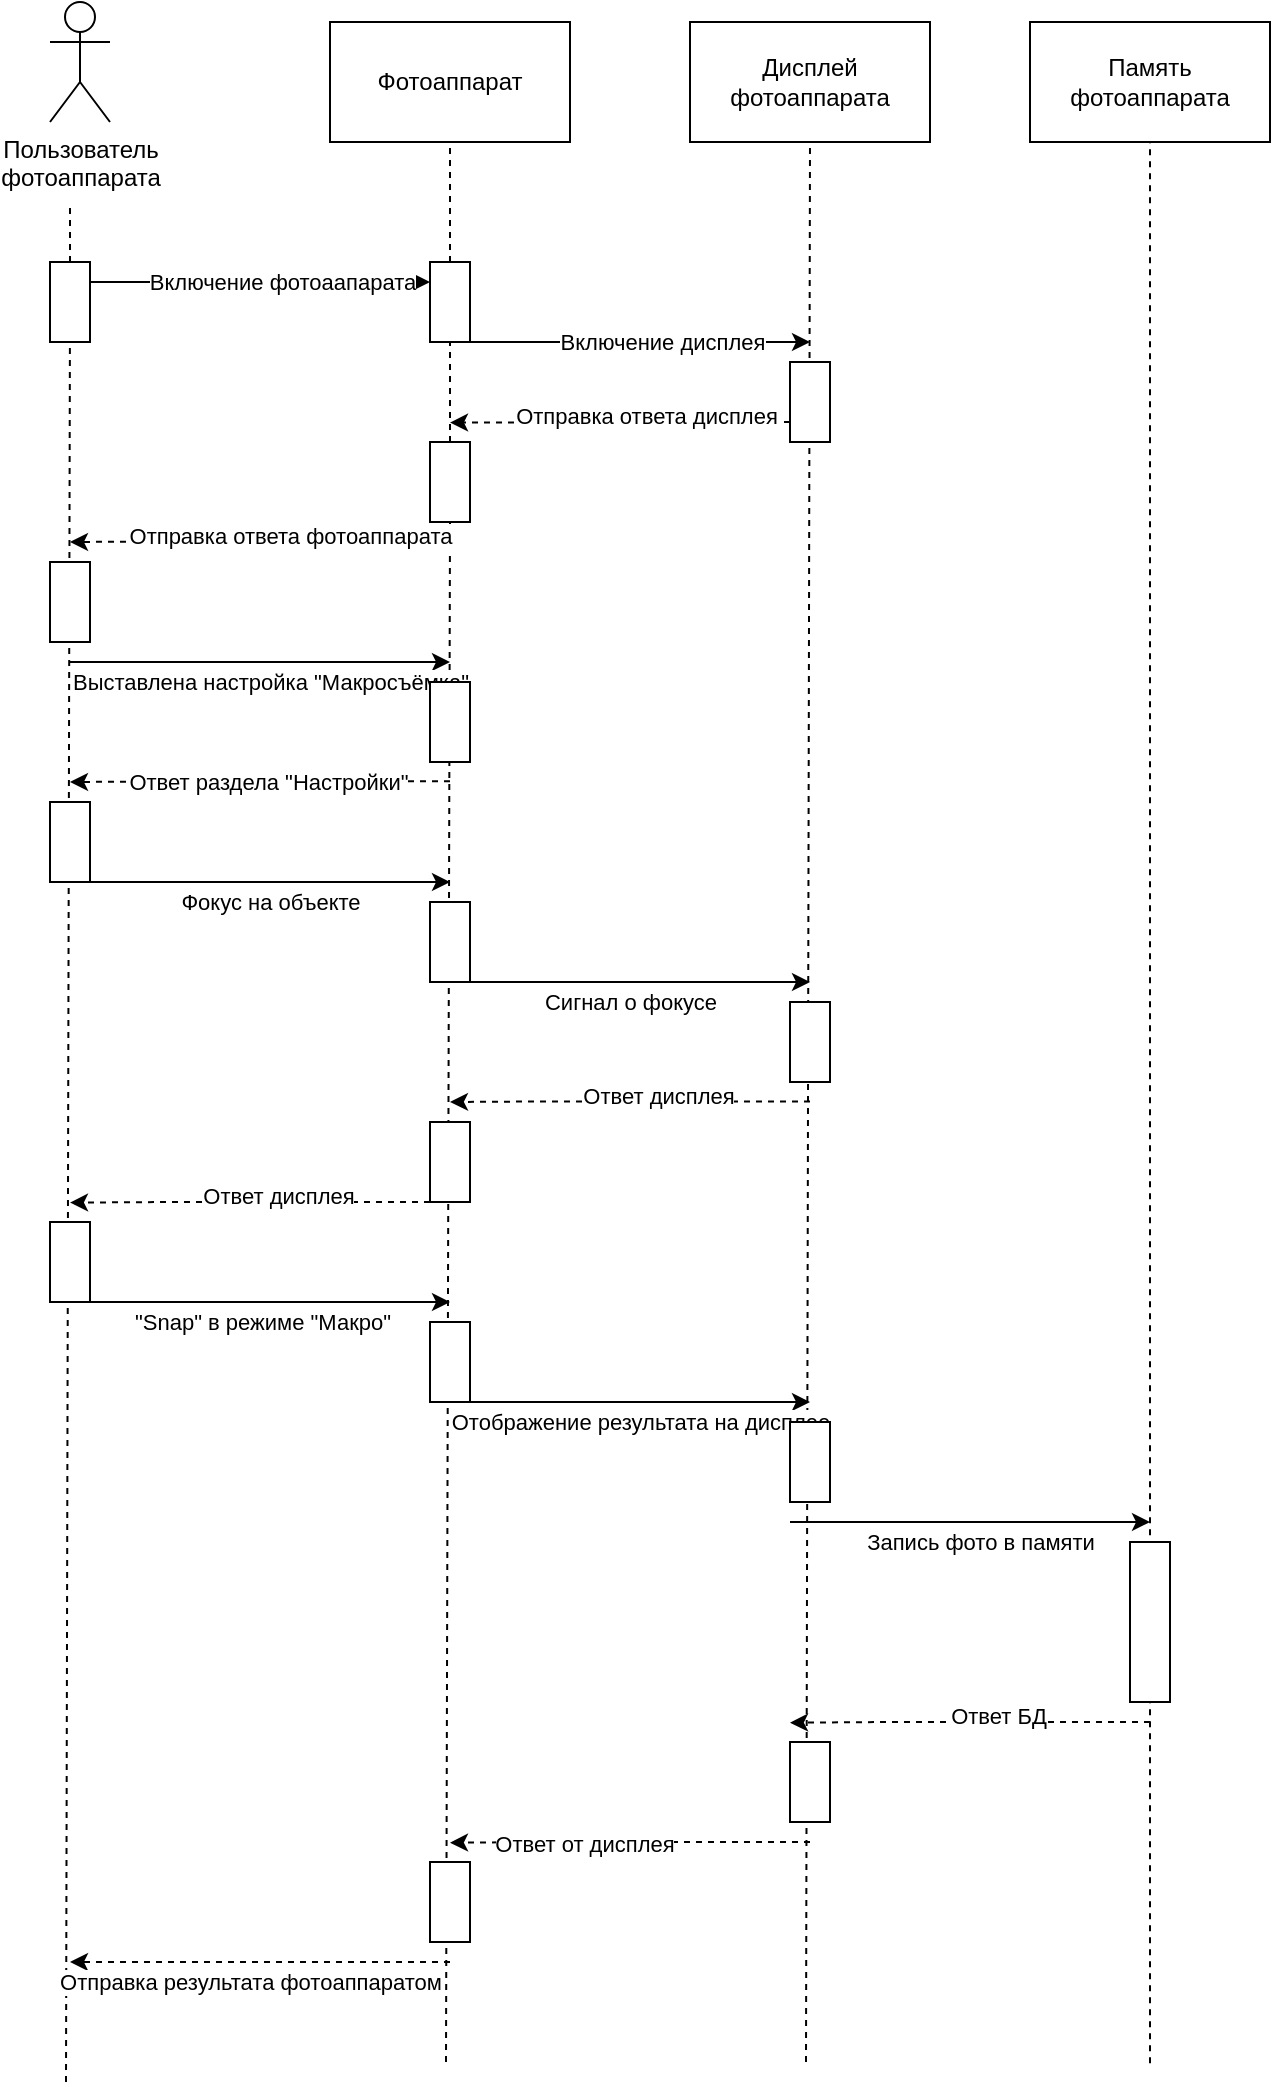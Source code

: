 <mxfile version="15.1.4" type="github">
  <diagram id="ZpjY_Gj4AWfl1fo95YRg" name="Page-1">
    <mxGraphModel dx="2076" dy="1158" grid="1" gridSize="10" guides="1" tooltips="1" connect="1" arrows="1" fold="1" page="1" pageScale="1" pageWidth="3000" pageHeight="3000" math="0" shadow="0">
      <root>
        <mxCell id="0" />
        <mxCell id="1" parent="0" />
        <mxCell id="VpLg8UFLuxDqI-5-RJF_-1" value="Пользователь &lt;br&gt;фотоаппарата" style="shape=umlActor;verticalLabelPosition=bottom;verticalAlign=top;html=1;outlineConnect=0;" vertex="1" parent="1">
          <mxGeometry x="70" y="30" width="30" height="60" as="geometry" />
        </mxCell>
        <mxCell id="VpLg8UFLuxDqI-5-RJF_-3" value="Фотоаппарат" style="rounded=0;whiteSpace=wrap;html=1;" vertex="1" parent="1">
          <mxGeometry x="210" y="40" width="120" height="60" as="geometry" />
        </mxCell>
        <mxCell id="VpLg8UFLuxDqI-5-RJF_-4" value="Дисплей фотоаппарата" style="rounded=0;whiteSpace=wrap;html=1;" vertex="1" parent="1">
          <mxGeometry x="390" y="40" width="120" height="60" as="geometry" />
        </mxCell>
        <mxCell id="VpLg8UFLuxDqI-5-RJF_-5" value="" style="endArrow=none;dashed=1;html=1;startArrow=none;" edge="1" parent="1" source="VpLg8UFLuxDqI-5-RJF_-8">
          <mxGeometry width="50" height="50" relative="1" as="geometry">
            <mxPoint x="80" y="590" as="sourcePoint" />
            <mxPoint x="80" y="130" as="targetPoint" />
          </mxGeometry>
        </mxCell>
        <mxCell id="VpLg8UFLuxDqI-5-RJF_-6" value="" style="endArrow=none;dashed=1;html=1;entryX=0.5;entryY=1;entryDx=0;entryDy=0;startArrow=none;" edge="1" parent="1" source="VpLg8UFLuxDqI-5-RJF_-10" target="VpLg8UFLuxDqI-5-RJF_-3">
          <mxGeometry width="50" height="50" relative="1" as="geometry">
            <mxPoint x="269.58" y="590" as="sourcePoint" />
            <mxPoint x="269.58" y="130" as="targetPoint" />
          </mxGeometry>
        </mxCell>
        <mxCell id="VpLg8UFLuxDqI-5-RJF_-7" value="" style="endArrow=none;dashed=1;html=1;entryX=0.5;entryY=1;entryDx=0;entryDy=0;" edge="1" parent="1" target="VpLg8UFLuxDqI-5-RJF_-4">
          <mxGeometry width="50" height="50" relative="1" as="geometry">
            <mxPoint x="448" y="1060" as="sourcePoint" />
            <mxPoint x="449.58" y="130" as="targetPoint" />
          </mxGeometry>
        </mxCell>
        <mxCell id="VpLg8UFLuxDqI-5-RJF_-12" style="edgeStyle=orthogonalEdgeStyle;rounded=0;orthogonalLoop=1;jettySize=auto;html=1;exitX=1;exitY=0.25;exitDx=0;exitDy=0;entryX=0;entryY=0.25;entryDx=0;entryDy=0;" edge="1" parent="1" source="VpLg8UFLuxDqI-5-RJF_-8" target="VpLg8UFLuxDqI-5-RJF_-10">
          <mxGeometry relative="1" as="geometry" />
        </mxCell>
        <mxCell id="VpLg8UFLuxDqI-5-RJF_-13" value="Включение фотоаапарата" style="edgeLabel;html=1;align=center;verticalAlign=middle;resizable=0;points=[];" vertex="1" connectable="0" parent="VpLg8UFLuxDqI-5-RJF_-12">
          <mxGeometry x="0.125" relative="1" as="geometry">
            <mxPoint as="offset" />
          </mxGeometry>
        </mxCell>
        <mxCell id="VpLg8UFLuxDqI-5-RJF_-8" value="" style="rounded=0;whiteSpace=wrap;html=1;" vertex="1" parent="1">
          <mxGeometry x="70" y="160" width="20" height="40" as="geometry" />
        </mxCell>
        <mxCell id="VpLg8UFLuxDqI-5-RJF_-9" value="" style="endArrow=none;dashed=1;html=1;" edge="1" parent="1" target="VpLg8UFLuxDqI-5-RJF_-8">
          <mxGeometry width="50" height="50" relative="1" as="geometry">
            <mxPoint x="78" y="1070" as="sourcePoint" />
            <mxPoint x="80" y="130" as="targetPoint" />
          </mxGeometry>
        </mxCell>
        <mxCell id="VpLg8UFLuxDqI-5-RJF_-10" value="" style="rounded=0;whiteSpace=wrap;html=1;" vertex="1" parent="1">
          <mxGeometry x="260" y="160" width="20" height="40" as="geometry" />
        </mxCell>
        <mxCell id="VpLg8UFLuxDqI-5-RJF_-11" value="" style="endArrow=none;dashed=1;html=1;entryX=0.5;entryY=1;entryDx=0;entryDy=0;startArrow=none;" edge="1" parent="1" source="VpLg8UFLuxDqI-5-RJF_-22" target="VpLg8UFLuxDqI-5-RJF_-10">
          <mxGeometry width="50" height="50" relative="1" as="geometry">
            <mxPoint x="269.58" y="590" as="sourcePoint" />
            <mxPoint x="270" y="100" as="targetPoint" />
          </mxGeometry>
        </mxCell>
        <mxCell id="VpLg8UFLuxDqI-5-RJF_-14" value="Память фотоаппарата" style="rounded=0;whiteSpace=wrap;html=1;" vertex="1" parent="1">
          <mxGeometry x="560" y="40" width="120" height="60" as="geometry" />
        </mxCell>
        <mxCell id="VpLg8UFLuxDqI-5-RJF_-15" value="" style="endArrow=none;dashed=1;html=1;entryX=0.5;entryY=1;entryDx=0;entryDy=0;" edge="1" parent="1" target="VpLg8UFLuxDqI-5-RJF_-14">
          <mxGeometry width="50" height="50" relative="1" as="geometry">
            <mxPoint x="620" y="1060.667" as="sourcePoint" />
            <mxPoint x="619.58" y="130" as="targetPoint" />
          </mxGeometry>
        </mxCell>
        <mxCell id="VpLg8UFLuxDqI-5-RJF_-16" style="edgeStyle=orthogonalEdgeStyle;rounded=0;orthogonalLoop=1;jettySize=auto;html=1;exitX=1;exitY=0.25;exitDx=0;exitDy=0;entryX=0;entryY=0.25;entryDx=0;entryDy=0;" edge="1" parent="1">
          <mxGeometry relative="1" as="geometry">
            <mxPoint x="280" y="200" as="sourcePoint" />
            <mxPoint x="450" y="200" as="targetPoint" />
          </mxGeometry>
        </mxCell>
        <mxCell id="VpLg8UFLuxDqI-5-RJF_-17" value="Включение дисплея" style="edgeLabel;html=1;align=center;verticalAlign=middle;resizable=0;points=[];" vertex="1" connectable="0" parent="VpLg8UFLuxDqI-5-RJF_-16">
          <mxGeometry x="0.125" relative="1" as="geometry">
            <mxPoint as="offset" />
          </mxGeometry>
        </mxCell>
        <mxCell id="VpLg8UFLuxDqI-5-RJF_-19" style="edgeStyle=orthogonalEdgeStyle;rounded=0;orthogonalLoop=1;jettySize=auto;html=1;exitX=0;exitY=0.75;exitDx=0;exitDy=0;dashed=1;" edge="1" parent="1" source="VpLg8UFLuxDqI-5-RJF_-18">
          <mxGeometry relative="1" as="geometry">
            <mxPoint x="270.0" y="240.31" as="targetPoint" />
          </mxGeometry>
        </mxCell>
        <mxCell id="VpLg8UFLuxDqI-5-RJF_-20" value="Отправка ответа дисплея" style="edgeLabel;html=1;align=center;verticalAlign=middle;resizable=0;points=[];" vertex="1" connectable="0" parent="VpLg8UFLuxDqI-5-RJF_-19">
          <mxGeometry x="-0.154" y="-3" relative="1" as="geometry">
            <mxPoint as="offset" />
          </mxGeometry>
        </mxCell>
        <mxCell id="VpLg8UFLuxDqI-5-RJF_-18" value="" style="rounded=0;whiteSpace=wrap;html=1;" vertex="1" parent="1">
          <mxGeometry x="440" y="210" width="20" height="40" as="geometry" />
        </mxCell>
        <mxCell id="VpLg8UFLuxDqI-5-RJF_-22" value="" style="rounded=0;whiteSpace=wrap;html=1;" vertex="1" parent="1">
          <mxGeometry x="260" y="250" width="20" height="40" as="geometry" />
        </mxCell>
        <mxCell id="VpLg8UFLuxDqI-5-RJF_-23" value="" style="endArrow=none;dashed=1;html=1;entryX=0.5;entryY=1;entryDx=0;entryDy=0;" edge="1" parent="1" target="VpLg8UFLuxDqI-5-RJF_-22">
          <mxGeometry width="50" height="50" relative="1" as="geometry">
            <mxPoint x="268" y="1060" as="sourcePoint" />
            <mxPoint x="270.0" y="200" as="targetPoint" />
          </mxGeometry>
        </mxCell>
        <mxCell id="VpLg8UFLuxDqI-5-RJF_-29" style="edgeStyle=orthogonalEdgeStyle;rounded=0;orthogonalLoop=1;jettySize=auto;html=1;exitX=0;exitY=0.75;exitDx=0;exitDy=0;dashed=1;" edge="1" parent="1">
          <mxGeometry relative="1" as="geometry">
            <mxPoint x="80" y="300" as="targetPoint" />
            <mxPoint x="270" y="299.69" as="sourcePoint" />
            <Array as="points">
              <mxPoint x="140" y="300" />
              <mxPoint x="140" y="300" />
            </Array>
          </mxGeometry>
        </mxCell>
        <mxCell id="VpLg8UFLuxDqI-5-RJF_-30" value="Отправка ответа фотоаппарата" style="edgeLabel;html=1;align=center;verticalAlign=middle;resizable=0;points=[];" vertex="1" connectable="0" parent="VpLg8UFLuxDqI-5-RJF_-29">
          <mxGeometry x="-0.154" y="-3" relative="1" as="geometry">
            <mxPoint as="offset" />
          </mxGeometry>
        </mxCell>
        <mxCell id="VpLg8UFLuxDqI-5-RJF_-31" value="" style="rounded=0;whiteSpace=wrap;html=1;" vertex="1" parent="1">
          <mxGeometry x="70" y="310" width="20" height="40" as="geometry" />
        </mxCell>
        <mxCell id="VpLg8UFLuxDqI-5-RJF_-32" style="edgeStyle=orthogonalEdgeStyle;rounded=0;orthogonalLoop=1;jettySize=auto;html=1;exitX=1;exitY=0.25;exitDx=0;exitDy=0;" edge="1" parent="1">
          <mxGeometry relative="1" as="geometry">
            <mxPoint x="80" y="360" as="sourcePoint" />
            <mxPoint x="270" y="360" as="targetPoint" />
          </mxGeometry>
        </mxCell>
        <mxCell id="VpLg8UFLuxDqI-5-RJF_-33" value="Выставлена настройка &quot;Макросъёмка&quot;" style="edgeLabel;html=1;align=center;verticalAlign=middle;resizable=0;points=[];" vertex="1" connectable="0" parent="VpLg8UFLuxDqI-5-RJF_-32">
          <mxGeometry x="0.125" relative="1" as="geometry">
            <mxPoint x="-7" y="10" as="offset" />
          </mxGeometry>
        </mxCell>
        <mxCell id="VpLg8UFLuxDqI-5-RJF_-34" value="" style="rounded=0;whiteSpace=wrap;html=1;" vertex="1" parent="1">
          <mxGeometry x="260" y="370" width="20" height="40" as="geometry" />
        </mxCell>
        <mxCell id="VpLg8UFLuxDqI-5-RJF_-37" style="edgeStyle=orthogonalEdgeStyle;rounded=0;orthogonalLoop=1;jettySize=auto;html=1;exitX=0;exitY=0.75;exitDx=0;exitDy=0;dashed=1;" edge="1" parent="1">
          <mxGeometry relative="1" as="geometry">
            <mxPoint x="80" y="420" as="targetPoint" />
            <mxPoint x="270" y="419.67" as="sourcePoint" />
            <Array as="points">
              <mxPoint x="140" y="420" />
              <mxPoint x="140" y="420" />
            </Array>
          </mxGeometry>
        </mxCell>
        <mxCell id="VpLg8UFLuxDqI-5-RJF_-41" value="Ответ раздела &quot;Настройки&quot;" style="edgeLabel;html=1;align=center;verticalAlign=middle;resizable=0;points=[];" vertex="1" connectable="0" parent="VpLg8UFLuxDqI-5-RJF_-37">
          <mxGeometry x="-0.044" relative="1" as="geometry">
            <mxPoint as="offset" />
          </mxGeometry>
        </mxCell>
        <mxCell id="VpLg8UFLuxDqI-5-RJF_-42" value="" style="rounded=0;whiteSpace=wrap;html=1;" vertex="1" parent="1">
          <mxGeometry x="70" y="430" width="20" height="40" as="geometry" />
        </mxCell>
        <mxCell id="VpLg8UFLuxDqI-5-RJF_-44" style="edgeStyle=orthogonalEdgeStyle;rounded=0;orthogonalLoop=1;jettySize=auto;html=1;exitX=1;exitY=0.25;exitDx=0;exitDy=0;" edge="1" parent="1">
          <mxGeometry relative="1" as="geometry">
            <mxPoint x="80" y="470" as="sourcePoint" />
            <mxPoint x="270.0" y="470" as="targetPoint" />
          </mxGeometry>
        </mxCell>
        <mxCell id="VpLg8UFLuxDqI-5-RJF_-45" value="Фокус на объекте" style="edgeLabel;html=1;align=center;verticalAlign=middle;resizable=0;points=[];" vertex="1" connectable="0" parent="VpLg8UFLuxDqI-5-RJF_-44">
          <mxGeometry x="0.125" relative="1" as="geometry">
            <mxPoint x="-7" y="10" as="offset" />
          </mxGeometry>
        </mxCell>
        <mxCell id="VpLg8UFLuxDqI-5-RJF_-47" value="" style="rounded=0;whiteSpace=wrap;html=1;" vertex="1" parent="1">
          <mxGeometry x="260" y="480" width="20" height="40" as="geometry" />
        </mxCell>
        <mxCell id="VpLg8UFLuxDqI-5-RJF_-49" style="edgeStyle=orthogonalEdgeStyle;rounded=0;orthogonalLoop=1;jettySize=auto;html=1;exitX=1;exitY=0.25;exitDx=0;exitDy=0;" edge="1" parent="1">
          <mxGeometry relative="1" as="geometry">
            <mxPoint x="260" y="520" as="sourcePoint" />
            <mxPoint x="450" y="520" as="targetPoint" />
          </mxGeometry>
        </mxCell>
        <mxCell id="VpLg8UFLuxDqI-5-RJF_-50" value="Сигнал о фокусе" style="edgeLabel;html=1;align=center;verticalAlign=middle;resizable=0;points=[];" vertex="1" connectable="0" parent="VpLg8UFLuxDqI-5-RJF_-49">
          <mxGeometry x="0.125" relative="1" as="geometry">
            <mxPoint x="-7" y="10" as="offset" />
          </mxGeometry>
        </mxCell>
        <mxCell id="VpLg8UFLuxDqI-5-RJF_-51" value="" style="rounded=0;whiteSpace=wrap;html=1;" vertex="1" parent="1">
          <mxGeometry x="440" y="530" width="20" height="40" as="geometry" />
        </mxCell>
        <mxCell id="VpLg8UFLuxDqI-5-RJF_-52" style="edgeStyle=orthogonalEdgeStyle;rounded=0;orthogonalLoop=1;jettySize=auto;html=1;exitX=0;exitY=0.75;exitDx=0;exitDy=0;dashed=1;" edge="1" parent="1">
          <mxGeometry relative="1" as="geometry">
            <mxPoint x="270" y="580" as="targetPoint" />
            <mxPoint x="450" y="579.71" as="sourcePoint" />
            <Array as="points">
              <mxPoint x="320" y="580" />
              <mxPoint x="320" y="580" />
            </Array>
          </mxGeometry>
        </mxCell>
        <mxCell id="VpLg8UFLuxDqI-5-RJF_-53" value="Ответ дисплея" style="edgeLabel;html=1;align=center;verticalAlign=middle;resizable=0;points=[];" vertex="1" connectable="0" parent="VpLg8UFLuxDqI-5-RJF_-52">
          <mxGeometry x="-0.154" y="-3" relative="1" as="geometry">
            <mxPoint as="offset" />
          </mxGeometry>
        </mxCell>
        <mxCell id="VpLg8UFLuxDqI-5-RJF_-54" value="" style="rounded=0;whiteSpace=wrap;html=1;" vertex="1" parent="1">
          <mxGeometry x="260" y="590" width="20" height="40" as="geometry" />
        </mxCell>
        <mxCell id="VpLg8UFLuxDqI-5-RJF_-56" style="edgeStyle=orthogonalEdgeStyle;rounded=0;orthogonalLoop=1;jettySize=auto;html=1;exitX=0;exitY=0.75;exitDx=0;exitDy=0;dashed=1;" edge="1" parent="1">
          <mxGeometry relative="1" as="geometry">
            <mxPoint x="80" y="630.31" as="targetPoint" />
            <mxPoint x="260" y="630.02" as="sourcePoint" />
            <Array as="points">
              <mxPoint x="130" y="630.31" />
              <mxPoint x="130" y="630.31" />
            </Array>
          </mxGeometry>
        </mxCell>
        <mxCell id="VpLg8UFLuxDqI-5-RJF_-57" value="Ответ дисплея" style="edgeLabel;html=1;align=center;verticalAlign=middle;resizable=0;points=[];" vertex="1" connectable="0" parent="VpLg8UFLuxDqI-5-RJF_-56">
          <mxGeometry x="-0.154" y="-3" relative="1" as="geometry">
            <mxPoint as="offset" />
          </mxGeometry>
        </mxCell>
        <mxCell id="VpLg8UFLuxDqI-5-RJF_-58" value="" style="rounded=0;whiteSpace=wrap;html=1;" vertex="1" parent="1">
          <mxGeometry x="70" y="640" width="20" height="40" as="geometry" />
        </mxCell>
        <mxCell id="VpLg8UFLuxDqI-5-RJF_-59" style="edgeStyle=orthogonalEdgeStyle;rounded=0;orthogonalLoop=1;jettySize=auto;html=1;exitX=1;exitY=0.25;exitDx=0;exitDy=0;" edge="1" parent="1">
          <mxGeometry relative="1" as="geometry">
            <mxPoint x="70" y="680" as="sourcePoint" />
            <mxPoint x="270" y="680" as="targetPoint" />
          </mxGeometry>
        </mxCell>
        <mxCell id="VpLg8UFLuxDqI-5-RJF_-60" value="&quot;Snap&quot; в режиме &quot;Макро&quot;" style="edgeLabel;html=1;align=center;verticalAlign=middle;resizable=0;points=[];" vertex="1" connectable="0" parent="VpLg8UFLuxDqI-5-RJF_-59">
          <mxGeometry x="0.125" relative="1" as="geometry">
            <mxPoint x="-7" y="10" as="offset" />
          </mxGeometry>
        </mxCell>
        <mxCell id="VpLg8UFLuxDqI-5-RJF_-61" value="" style="rounded=0;whiteSpace=wrap;html=1;" vertex="1" parent="1">
          <mxGeometry x="260" y="690" width="20" height="40" as="geometry" />
        </mxCell>
        <mxCell id="VpLg8UFLuxDqI-5-RJF_-62" style="edgeStyle=orthogonalEdgeStyle;rounded=0;orthogonalLoop=1;jettySize=auto;html=1;" edge="1" parent="1">
          <mxGeometry relative="1" as="geometry">
            <mxPoint x="270" y="730" as="sourcePoint" />
            <mxPoint x="450" y="730" as="targetPoint" />
          </mxGeometry>
        </mxCell>
        <mxCell id="VpLg8UFLuxDqI-5-RJF_-63" value="Отображение результата на дисплее" style="edgeLabel;html=1;align=center;verticalAlign=middle;resizable=0;points=[];" vertex="1" connectable="0" parent="VpLg8UFLuxDqI-5-RJF_-62">
          <mxGeometry x="0.125" relative="1" as="geometry">
            <mxPoint x="-7" y="10" as="offset" />
          </mxGeometry>
        </mxCell>
        <mxCell id="VpLg8UFLuxDqI-5-RJF_-64" value="" style="rounded=0;whiteSpace=wrap;html=1;" vertex="1" parent="1">
          <mxGeometry x="440" y="740" width="20" height="40" as="geometry" />
        </mxCell>
        <mxCell id="VpLg8UFLuxDqI-5-RJF_-66" style="edgeStyle=orthogonalEdgeStyle;rounded=0;orthogonalLoop=1;jettySize=auto;html=1;" edge="1" parent="1">
          <mxGeometry relative="1" as="geometry">
            <mxPoint x="440" y="790" as="sourcePoint" />
            <mxPoint x="620" y="790" as="targetPoint" />
          </mxGeometry>
        </mxCell>
        <mxCell id="VpLg8UFLuxDqI-5-RJF_-67" value="Запись фото в памяти" style="edgeLabel;html=1;align=center;verticalAlign=middle;resizable=0;points=[];" vertex="1" connectable="0" parent="VpLg8UFLuxDqI-5-RJF_-66">
          <mxGeometry x="0.125" relative="1" as="geometry">
            <mxPoint x="-7" y="10" as="offset" />
          </mxGeometry>
        </mxCell>
        <mxCell id="VpLg8UFLuxDqI-5-RJF_-68" value="" style="rounded=0;whiteSpace=wrap;html=1;" vertex="1" parent="1">
          <mxGeometry x="610" y="800" width="20" height="80" as="geometry" />
        </mxCell>
        <mxCell id="VpLg8UFLuxDqI-5-RJF_-69" style="edgeStyle=orthogonalEdgeStyle;rounded=0;orthogonalLoop=1;jettySize=auto;html=1;exitX=0;exitY=0.75;exitDx=0;exitDy=0;dashed=1;" edge="1" parent="1">
          <mxGeometry relative="1" as="geometry">
            <mxPoint x="440" y="890.33" as="targetPoint" />
            <mxPoint x="620" y="890.04" as="sourcePoint" />
            <Array as="points">
              <mxPoint x="490" y="890.33" />
              <mxPoint x="490" y="890.33" />
            </Array>
          </mxGeometry>
        </mxCell>
        <mxCell id="VpLg8UFLuxDqI-5-RJF_-70" value="Ответ БД" style="edgeLabel;html=1;align=center;verticalAlign=middle;resizable=0;points=[];" vertex="1" connectable="0" parent="VpLg8UFLuxDqI-5-RJF_-69">
          <mxGeometry x="-0.154" y="-3" relative="1" as="geometry">
            <mxPoint as="offset" />
          </mxGeometry>
        </mxCell>
        <mxCell id="VpLg8UFLuxDqI-5-RJF_-71" value="" style="rounded=0;whiteSpace=wrap;html=1;" vertex="1" parent="1">
          <mxGeometry x="440" y="900" width="20" height="40" as="geometry" />
        </mxCell>
        <mxCell id="VpLg8UFLuxDqI-5-RJF_-72" style="edgeStyle=orthogonalEdgeStyle;rounded=0;orthogonalLoop=1;jettySize=auto;html=1;exitX=0;exitY=0.75;exitDx=0;exitDy=0;dashed=1;" edge="1" parent="1">
          <mxGeometry relative="1" as="geometry">
            <mxPoint x="270" y="950.33" as="targetPoint" />
            <mxPoint x="450" y="950.04" as="sourcePoint" />
            <Array as="points">
              <mxPoint x="320" y="950.33" />
              <mxPoint x="320" y="950.33" />
            </Array>
          </mxGeometry>
        </mxCell>
        <mxCell id="VpLg8UFLuxDqI-5-RJF_-76" value="Ответ от дисплея" style="edgeLabel;html=1;align=center;verticalAlign=middle;resizable=0;points=[];" vertex="1" connectable="0" parent="VpLg8UFLuxDqI-5-RJF_-72">
          <mxGeometry x="0.262" y="1" relative="1" as="geometry">
            <mxPoint as="offset" />
          </mxGeometry>
        </mxCell>
        <mxCell id="VpLg8UFLuxDqI-5-RJF_-77" value="" style="rounded=0;whiteSpace=wrap;html=1;" vertex="1" parent="1">
          <mxGeometry x="260" y="960" width="20" height="40" as="geometry" />
        </mxCell>
        <mxCell id="VpLg8UFLuxDqI-5-RJF_-78" style="edgeStyle=orthogonalEdgeStyle;rounded=0;orthogonalLoop=1;jettySize=auto;html=1;exitX=0;exitY=0.75;exitDx=0;exitDy=0;dashed=1;" edge="1" parent="1">
          <mxGeometry relative="1" as="geometry">
            <mxPoint x="80" y="1010" as="targetPoint" />
            <mxPoint x="270" y="1010.04" as="sourcePoint" />
            <Array as="points">
              <mxPoint x="140" y="1010.33" />
              <mxPoint x="140" y="1010.33" />
            </Array>
          </mxGeometry>
        </mxCell>
        <mxCell id="VpLg8UFLuxDqI-5-RJF_-79" value="Отправка результата фотоаппаратом" style="edgeLabel;html=1;align=center;verticalAlign=middle;resizable=0;points=[];" vertex="1" connectable="0" parent="VpLg8UFLuxDqI-5-RJF_-78">
          <mxGeometry x="0.262" y="1" relative="1" as="geometry">
            <mxPoint x="20" y="9" as="offset" />
          </mxGeometry>
        </mxCell>
      </root>
    </mxGraphModel>
  </diagram>
</mxfile>
